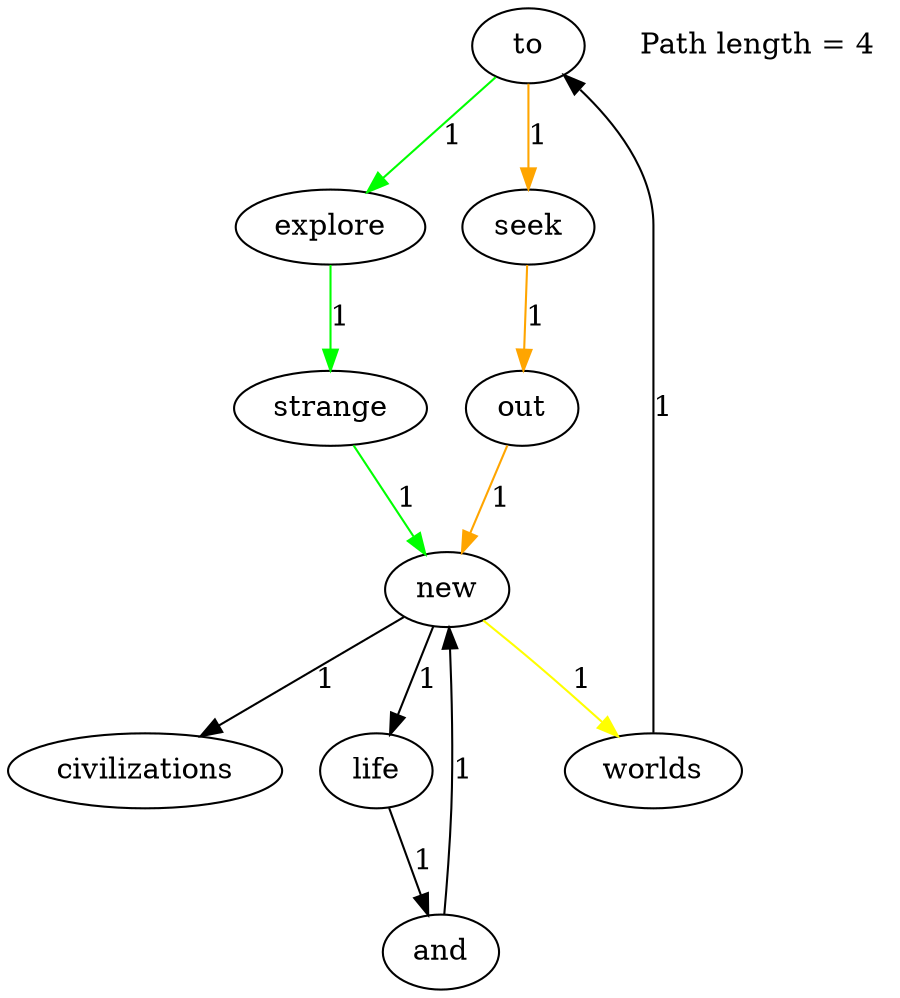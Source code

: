 digraph G {
    "to" [root=true];
    "new" -> "worlds" [label="1", color="yellow"];
    "new" -> "civilizations" [label="1"];
    "new" -> "life" [label="1"];
    "worlds" -> "to" [label="1"];
    "explore" -> "strange" [label="1", color="green"];
    "and" -> "new" [label="1"];
    "to" -> "explore" [label="1", color="green"];
    "to" -> "seek" [label="1", color="orange"];
    "seek" -> "out" [label="1", color="orange"];
    "strange" -> "new" [label="1", color="green"];
    "life" -> "and" [label="1"];
    "out" -> "new" [label="1", color="orange"];
    "Path length = 4" [label="Path length = 4", color="black", shape=none];
}
